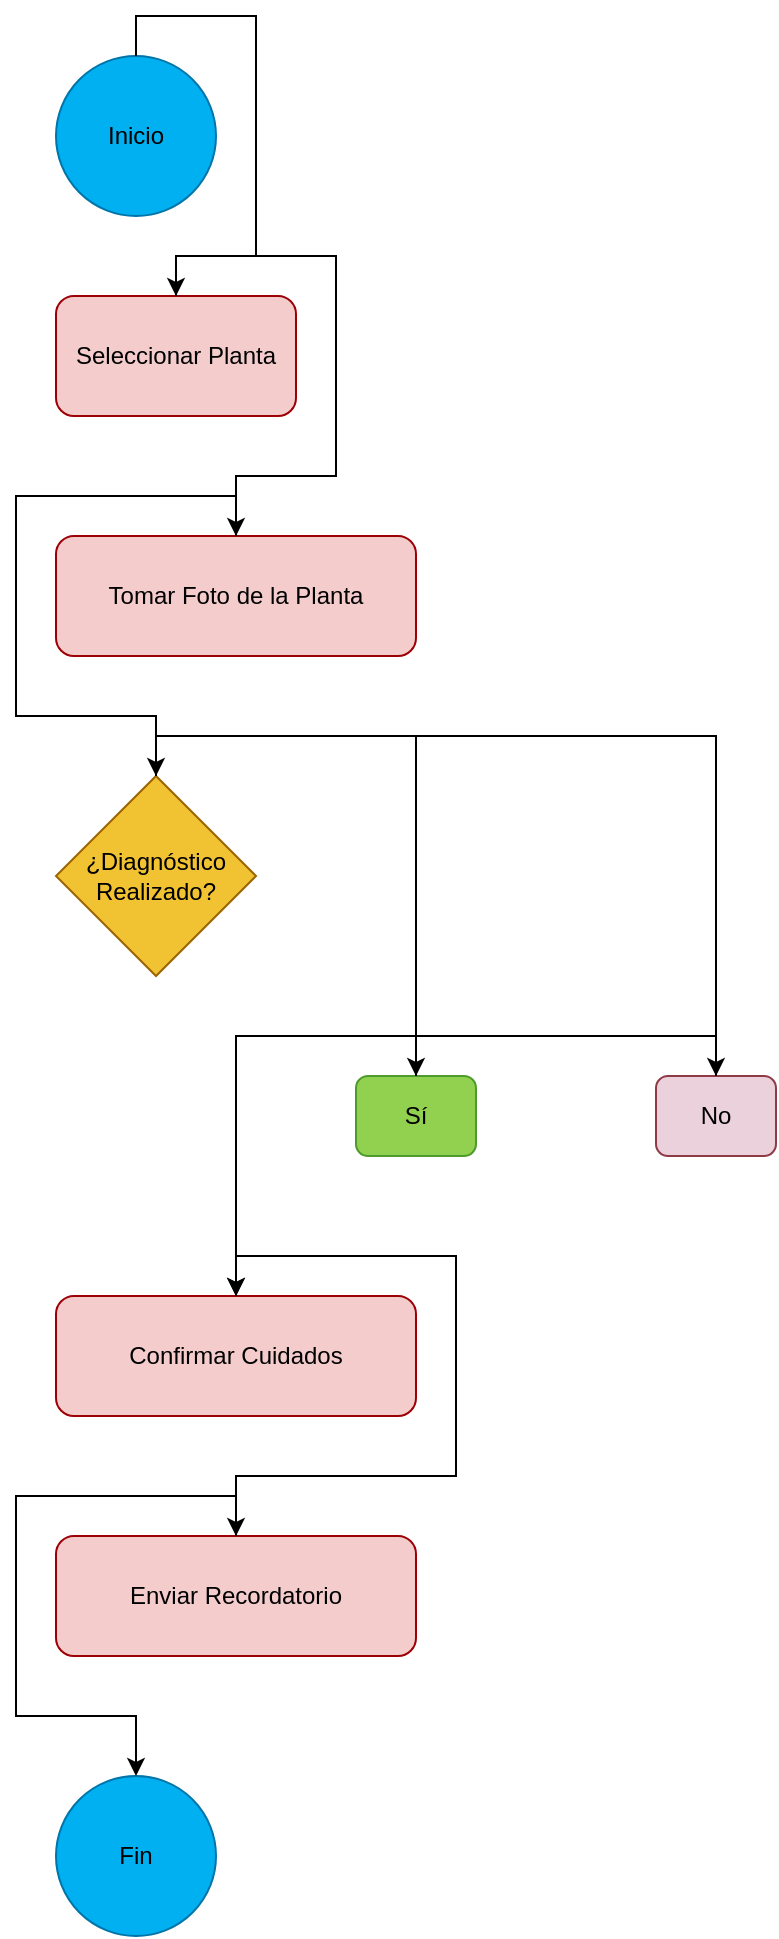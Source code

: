 <mxfile>
  <diagram name="Diagrama de Actividades - Cuidado de Nochebuenas">
    <mxGraphModel dx="1223" dy="898" grid="1" gridSize="10" guides="1" tooltips="1" connect="1" arrows="1" fold="1" page="1" pageScale="1" pageWidth="827" pageHeight="1169" math="0" shadow="0">
      <root>
        <mxCell id="0" />
        <mxCell id="1" parent="0" />
        <mxCell id="2" value="Inicio" style="ellipse;whiteSpace=wrap;html=1;aspect=fixed;rounded=1;fillColor=#00B0F0;strokeColor=#0075A9;" vertex="1" connectable="0" parent="1">
          <mxGeometry x="100" y="40" width="80" height="80" as="geometry" />
        </mxCell>
        <mxCell id="3" value="Seleccionar Planta" style="rounded=1;whiteSpace=wrap;html=1;fillColor=#F4CCCC;strokeColor=#9C0006;" vertex="1" connectable="0" parent="1">
          <mxGeometry x="100" y="160" width="120" height="60" as="geometry" />
        </mxCell>
        <mxCell id="4" value="Tomar Foto de la Planta" style="rounded=1;whiteSpace=wrap;html=1;fillColor=#F4CCCC;strokeColor=#9C0006;" vertex="1" connectable="0" parent="1">
          <mxGeometry x="100" y="280" width="180" height="60" as="geometry" />
        </mxCell>
        <mxCell id="5" value="¿Diagnóstico Realizado?" style="rhombus;whiteSpace=wrap;html=1;fillColor=#F1C232;strokeColor=#9C6500;" vertex="1" connectable="0" parent="1">
          <mxGeometry x="100" y="400" width="100" height="100" as="geometry" />
        </mxCell>
        <mxCell id="6" value="Sí" style="rounded=1;whiteSpace=wrap;html=1;fillColor=#92D050;strokeColor=#4D9B2A;" vertex="1" connectable="0" parent="1">
          <mxGeometry x="250" y="550" width="60" height="40" as="geometry" />
        </mxCell>
        <mxCell id="7" value="No" style="rounded=1;whiteSpace=wrap;html=1;fillColor=#EAD1DC;strokeColor=#8E3B46;" vertex="1" connectable="0" parent="1">
          <mxGeometry x="400" y="550" width="60" height="40" as="geometry" />
        </mxCell>
        <mxCell id="8" value="Confirmar Cuidados" style="rounded=1;whiteSpace=wrap;html=1;fillColor=#F4CCCC;strokeColor=#9C0006;" vertex="1" connectable="0" parent="1">
          <mxGeometry x="100" y="660" width="180" height="60" as="geometry" />
        </mxCell>
        <mxCell id="9" value="Enviar Recordatorio" style="rounded=1;whiteSpace=wrap;html=1;fillColor=#F4CCCC;strokeColor=#9C0006;" vertex="1" connectable="0" parent="1">
          <mxGeometry x="100" y="780" width="180" height="60" as="geometry" />
        </mxCell>
        <mxCell id="10" value="Fin" style="ellipse;whiteSpace=wrap;html=1;aspect=fixed;rounded=1;fillColor=#00B0F0;strokeColor=#0075A9;" vertex="1" connectable="0" parent="1">
          <mxGeometry x="100" y="900" width="80" height="80" as="geometry" />
        </mxCell>
        <mxCell id="11" style="edgeStyle=orthogonalEdgeStyle;rounded=0;orthogonalLoop=1;jettySize=auto;html=1;exitX=0.5;exitY=0;exitDx=0;exitDy=0" edge="1" parent="1" source="2" target="3">
          <mxGeometry relative="1" as="geometry" />
        </mxCell>
        <mxCell id="12" style="edgeStyle=orthogonalEdgeStyle;rounded=0;orthogonalLoop=1;jettySize=auto;html=1;exitX=0.5;exitY=0;exitDx=0;exitDy=0" edge="1" parent="1" source="3" target="4">
          <mxGeometry relative="1" as="geometry" />
        </mxCell>
        <mxCell id="13" style="edgeStyle=orthogonalEdgeStyle;rounded=0;orthogonalLoop=1;jettySize=auto;html=1;exitX=0.5;exitY=0;exitDx=0;exitDy=0" edge="1" parent="1" source="4" target="5">
          <mxGeometry relative="1" as="geometry" />
        </mxCell>
        <mxCell id="14" style="edgeStyle=orthogonalEdgeStyle;rounded=0;orthogonalLoop=1;jettySize=auto;html=1;exitX=0.5;exitY=0;exitDx=0;exitDy=0" edge="1" parent="1" source="5" target="6">
          <mxGeometry relative="1" as="geometry" />
        </mxCell>
        <mxCell id="15" style="edgeStyle=orthogonalEdgeStyle;rounded=0;orthogonalLoop=1;jettySize=auto;html=1;exitX=0.5;exitY=0;exitDx=0;exitDy=0" edge="1" parent="1" source="5" target="7">
          <mxGeometry relative="1" as="geometry" />
        </mxCell>
        <mxCell id="16" style="edgeStyle=orthogonalEdgeStyle;rounded=0;orthogonalLoop=1;jettySize=auto;html=1;exitX=0.5;exitY=0;exitDx=0;exitDy=0" edge="1" parent="1" source="6" target="8">
          <mxGeometry relative="1" as="geometry" />
        </mxCell>
        <mxCell id="17" style="edgeStyle=orthogonalEdgeStyle;rounded=0;orthogonalLoop=1;jettySize=auto;html=1;exitX=0.5;exitY=0;exitDx=0;exitDy=0" edge="1" parent="1" source="7" target="8">
          <mxGeometry relative="1" as="geometry" />
        </mxCell>
        <mxCell id="18" style="edgeStyle=orthogonalEdgeStyle;rounded=0;orthogonalLoop=1;jettySize=auto;html=1;exitX=0.5;exitY=0;exitDx=0;exitDy=0" edge="1" parent="1" source="8" target="9">
          <mxGeometry relative="1" as="geometry" />
        </mxCell>
        <mxCell id="19" style="edgeStyle=orthogonalEdgeStyle;rounded=0;orthogonalLoop=1;jettySize=auto;html=1;exitX=0.5;exitY=0;exitDx=0;exitDy=0" edge="1" parent="1" source="9" target="10">
          <mxGeometry relative="1" as="geometry" />
        </mxCell>
      </root>
    </mxGraphModel>
  </diagram>
</mxfile>
